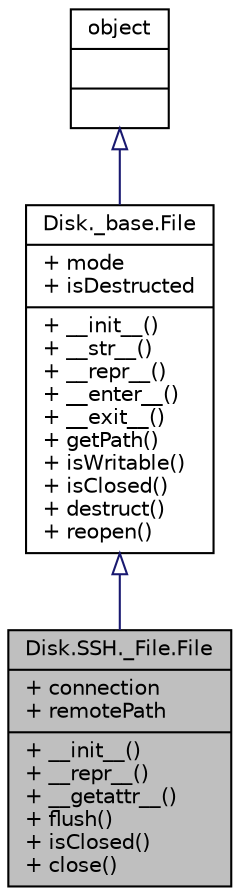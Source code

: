 digraph "Disk.SSH._File.File"
{
 // INTERACTIVE_SVG=YES
  bgcolor="transparent";
  edge [fontname="Helvetica",fontsize="10",labelfontname="Helvetica",labelfontsize="10"];
  node [fontname="Helvetica",fontsize="10",shape=record];
  Node1 [label="{Disk.SSH._File.File\n|+ connection\l+ remotePath\l|+ __init__()\l+ __repr__()\l+ __getattr__()\l+ flush()\l+ isClosed()\l+ close()\l}",height=0.2,width=0.4,color="black", fillcolor="grey75", style="filled" fontcolor="black"];
  Node2 -> Node1 [dir="back",color="midnightblue",fontsize="10",style="solid",arrowtail="onormal",fontname="Helvetica"];
  Node2 [label="{Disk._base.File\n|+ mode\l+ isDestructed\l|+ __init__()\l+ __str__()\l+ __repr__()\l+ __enter__()\l+ __exit__()\l+ getPath()\l+ isWritable()\l+ isClosed()\l+ destruct()\l+ reopen()\l}",height=0.2,width=0.4,color="black",URL="$class_disk_1_1__base_1_1_file.html"];
  Node3 -> Node2 [dir="back",color="midnightblue",fontsize="10",style="solid",arrowtail="onormal",fontname="Helvetica"];
  Node3 [label="{object\n||}",height=0.2,width=0.4,color="black",URL="$classobject.html"];
}
